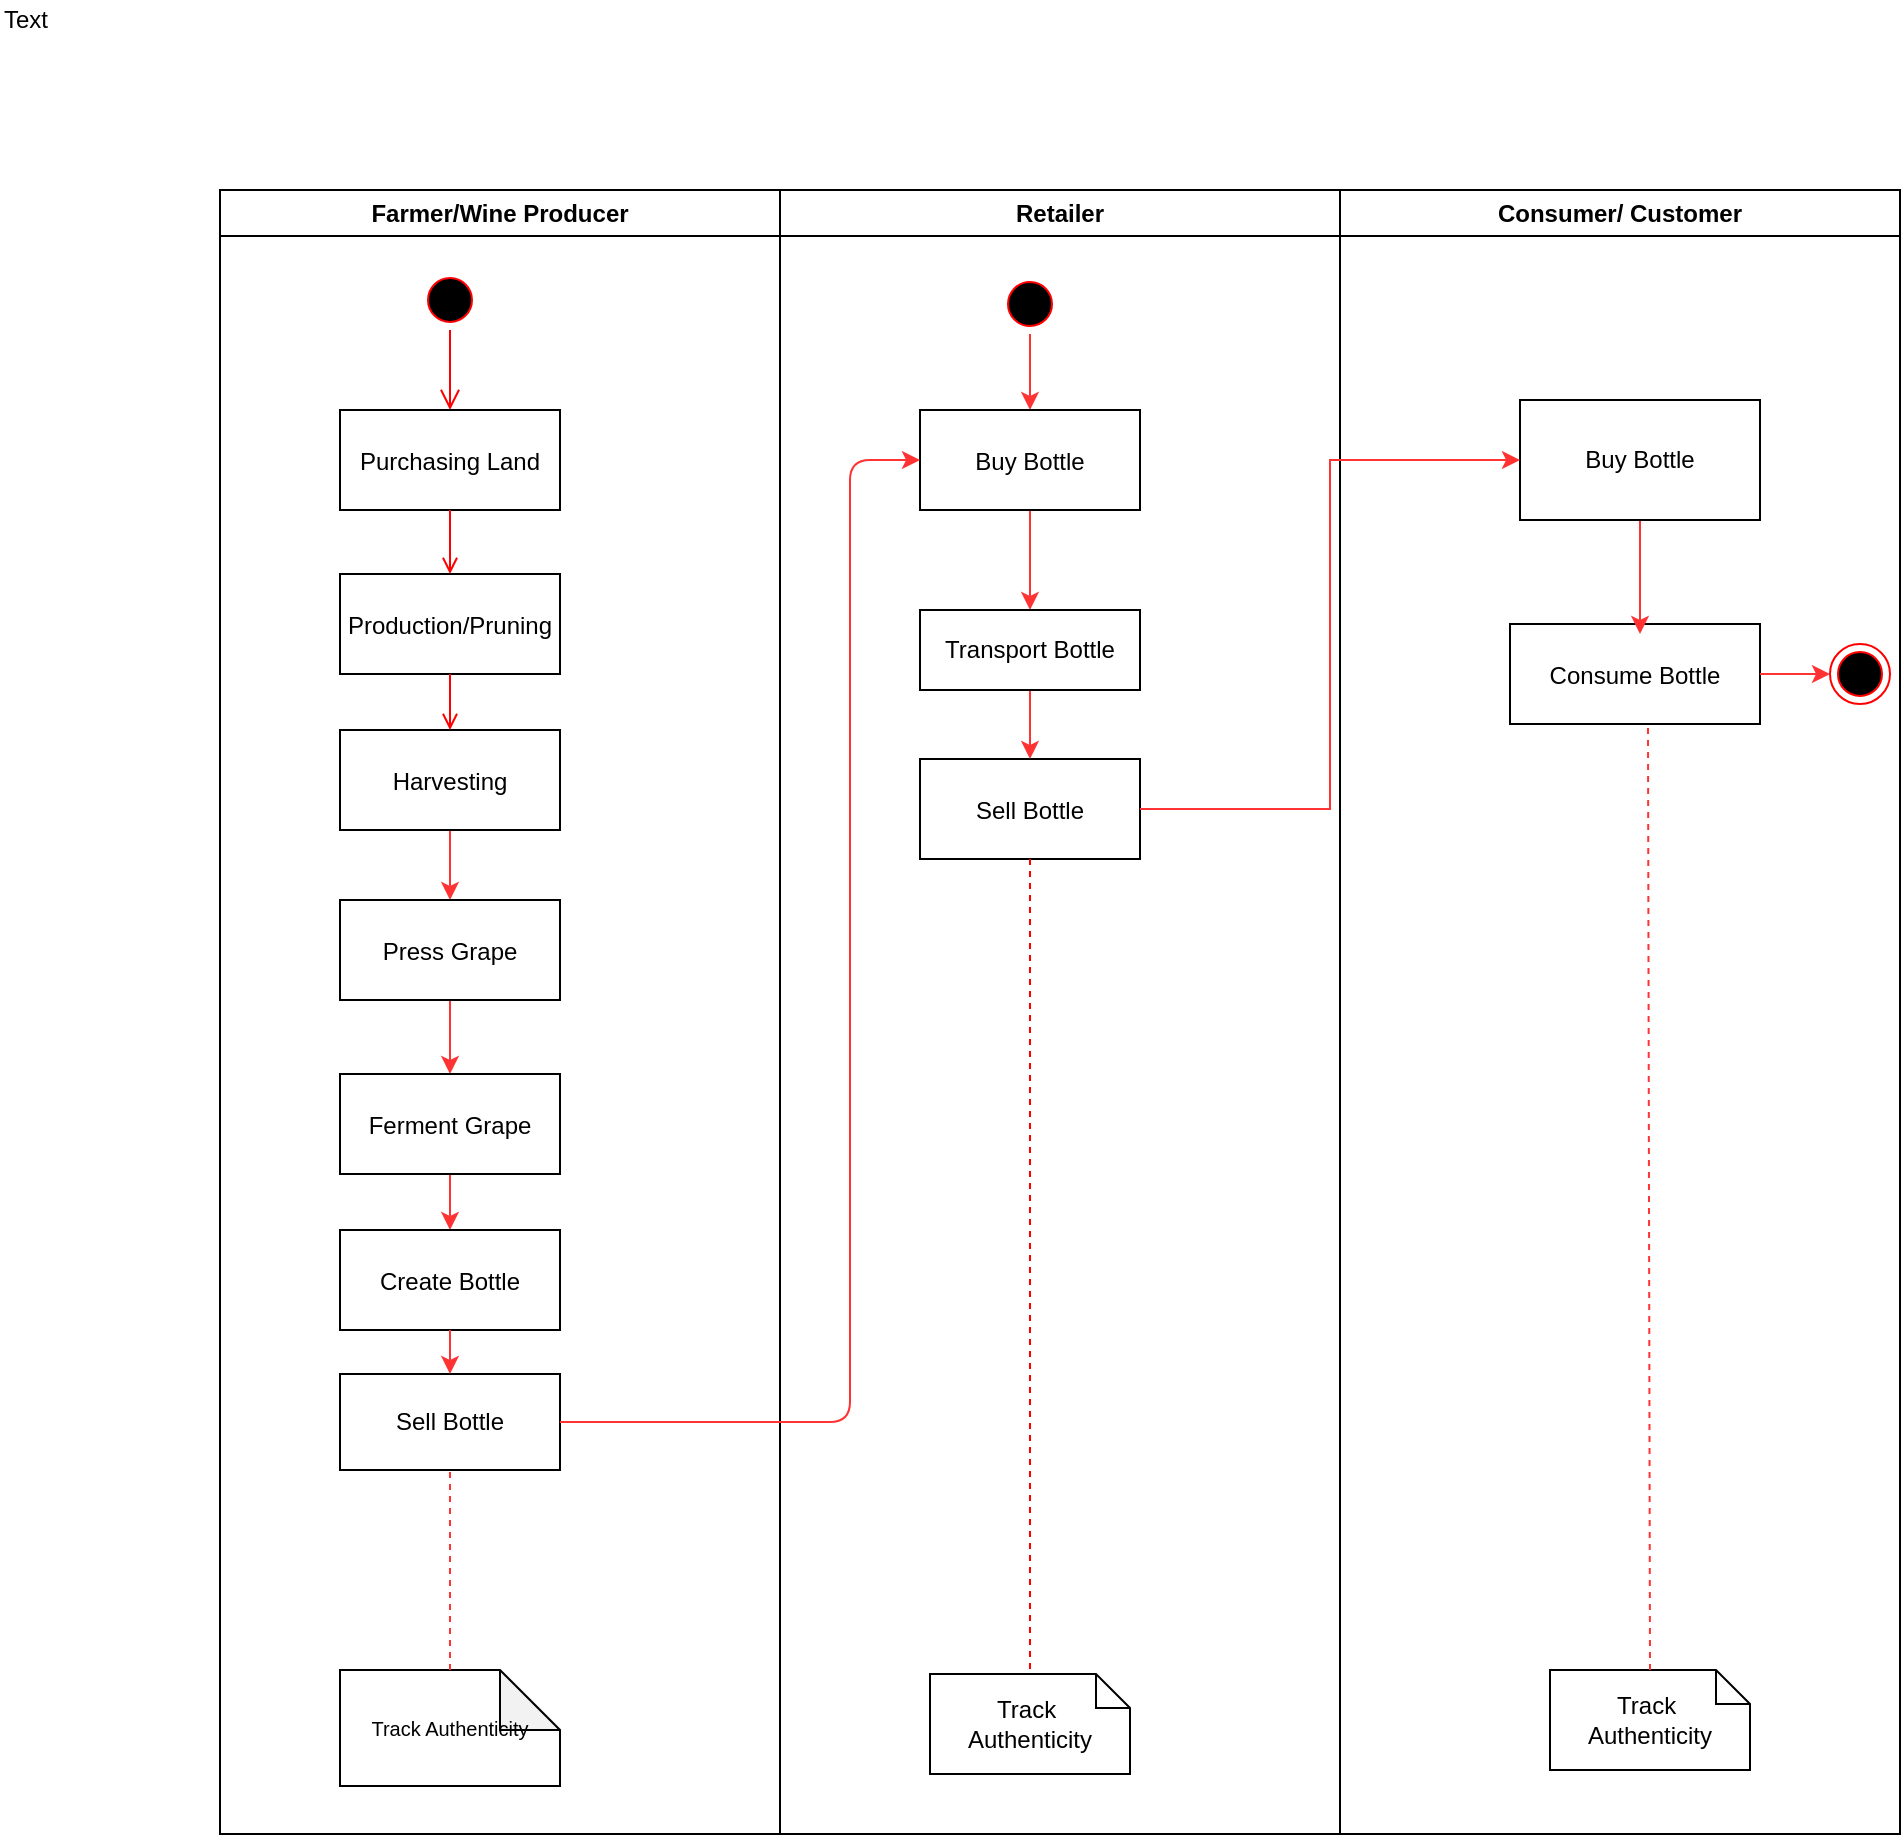<mxfile version="11.3.1" type="google" pages="1"><diagram name="Page-1" id="e7e014a7-5840-1c2e-5031-d8a46d1fe8dd"><mxGraphModel dx="1335" dy="792" grid="1" gridSize="10" guides="1" tooltips="1" connect="1" arrows="1" fold="1" page="1" pageScale="1" pageWidth="1169" pageHeight="826" background="#ffffff" math="0" shadow="0"><root><mxCell id="0"/><mxCell id="1" parent="0"/><mxCell id="2" value="Farmer/Wine Producer" style="swimlane;whiteSpace=wrap" parent="1" vertex="1"><mxGeometry x="165" y="128" width="280" height="822" as="geometry"/></mxCell><mxCell id="SUw4oNuK3cnSJZjunEQ1-49" value="" style="edgeStyle=orthogonalEdgeStyle;rounded=0;orthogonalLoop=1;jettySize=auto;html=1;strokeColor=#FF3333;" edge="1" parent="2" source="10" target="SUw4oNuK3cnSJZjunEQ1-48"><mxGeometry relative="1" as="geometry"/></mxCell><mxCell id="5" value="" style="ellipse;shape=startState;fillColor=#000000;strokeColor=#ff0000;" parent="2" vertex="1"><mxGeometry x="100" y="40" width="30" height="30" as="geometry"/></mxCell><mxCell id="6" value="" style="edgeStyle=elbowEdgeStyle;elbow=horizontal;verticalAlign=bottom;endArrow=open;endSize=8;strokeColor=#FF0000;endFill=1;rounded=0" parent="2" source="5" target="7" edge="1"><mxGeometry x="100" y="40" as="geometry"><mxPoint x="115" y="110" as="targetPoint"/></mxGeometry></mxCell><mxCell id="7" value="Purchasing Land" style="" parent="2" vertex="1"><mxGeometry x="60" y="110" width="110" height="50" as="geometry"/></mxCell><mxCell id="8" value="Production/Pruning" style="" parent="2" vertex="1"><mxGeometry x="60" y="192" width="110" height="50" as="geometry"/></mxCell><mxCell id="9" value="" style="endArrow=open;strokeColor=#FF0000;endFill=1;rounded=0" parent="2" source="7" target="8" edge="1"><mxGeometry relative="1" as="geometry"/></mxCell><mxCell id="10" value="Harvesting" style="" parent="2" vertex="1"><mxGeometry x="60" y="270" width="110" height="50" as="geometry"/></mxCell><mxCell id="SUw4oNuK3cnSJZjunEQ1-51" value="" style="edgeStyle=orthogonalEdgeStyle;rounded=0;orthogonalLoop=1;jettySize=auto;html=1;strokeColor=#FF3333;" edge="1" parent="2" source="SUw4oNuK3cnSJZjunEQ1-48" target="SUw4oNuK3cnSJZjunEQ1-50"><mxGeometry relative="1" as="geometry"/></mxCell><mxCell id="SUw4oNuK3cnSJZjunEQ1-48" value="Press Grape" style="" vertex="1" parent="2"><mxGeometry x="60" y="355" width="110" height="50" as="geometry"/></mxCell><mxCell id="SUw4oNuK3cnSJZjunEQ1-53" value="" style="edgeStyle=orthogonalEdgeStyle;rounded=0;orthogonalLoop=1;jettySize=auto;html=1;strokeColor=#FF3333;" edge="1" parent="2" source="SUw4oNuK3cnSJZjunEQ1-50" target="SUw4oNuK3cnSJZjunEQ1-52"><mxGeometry relative="1" as="geometry"><Array as="points"><mxPoint x="115" y="492"/><mxPoint x="115" y="492"/></Array></mxGeometry></mxCell><mxCell id="SUw4oNuK3cnSJZjunEQ1-50" value="Ferment Grape" style="" vertex="1" parent="2"><mxGeometry x="60" y="442" width="110" height="50" as="geometry"/></mxCell><mxCell id="SUw4oNuK3cnSJZjunEQ1-52" value="Create Bottle" style="" vertex="1" parent="2"><mxGeometry x="60" y="520" width="110" height="50" as="geometry"/></mxCell><mxCell id="11" value="" style="endArrow=open;strokeColor=#FF0000;endFill=1;rounded=0" parent="2" source="8" target="10" edge="1"><mxGeometry relative="1" as="geometry"/></mxCell><mxCell id="SUw4oNuK3cnSJZjunEQ1-54" value="&lt;font style=&quot;font-size: 10px&quot;&gt;Track Authenticity&lt;/font&gt;" style="shape=note;whiteSpace=wrap;html=1;backgroundOutline=1;darkOpacity=0.05;" vertex="1" parent="2"><mxGeometry x="60" y="740" width="110" height="58" as="geometry"/></mxCell><mxCell id="SUw4oNuK3cnSJZjunEQ1-59" value="Sell Bottle" style="rounded=0;whiteSpace=wrap;html=1;" vertex="1" parent="2"><mxGeometry x="60" y="592" width="110" height="48" as="geometry"/></mxCell><mxCell id="SUw4oNuK3cnSJZjunEQ1-60" value="" style="endArrow=classic;html=1;strokeColor=#FF3333;exitX=0.5;exitY=1;exitDx=0;exitDy=0;" edge="1" parent="2" source="SUw4oNuK3cnSJZjunEQ1-52" target="SUw4oNuK3cnSJZjunEQ1-59"><mxGeometry width="50" height="50" relative="1" as="geometry"><mxPoint x="95" y="622" as="sourcePoint"/><mxPoint x="145" y="572" as="targetPoint"/></mxGeometry></mxCell><mxCell id="SUw4oNuK3cnSJZjunEQ1-61" value="" style="endArrow=none;dashed=1;html=1;strokeColor=#FF3333;entryX=0.5;entryY=1;entryDx=0;entryDy=0;exitX=0.5;exitY=0;exitDx=0;exitDy=0;exitPerimeter=0;" edge="1" parent="2" source="SUw4oNuK3cnSJZjunEQ1-54" target="SUw4oNuK3cnSJZjunEQ1-59"><mxGeometry width="50" height="50" relative="1" as="geometry"><mxPoint x="95" y="692" as="sourcePoint"/><mxPoint x="145" y="642" as="targetPoint"/></mxGeometry></mxCell><mxCell id="3" value="Retailer" style="swimlane;whiteSpace=wrap" parent="1" vertex="1"><mxGeometry x="445" y="128" width="280" height="822" as="geometry"/></mxCell><mxCell id="SUw4oNuK3cnSJZjunEQ1-72" style="edgeStyle=orthogonalEdgeStyle;rounded=0;orthogonalLoop=1;jettySize=auto;html=1;strokeColor=#FF3333;" edge="1" parent="3" source="13" target="15"><mxGeometry relative="1" as="geometry"/></mxCell><mxCell id="13" value="" style="ellipse;shape=startState;fillColor=#000000;strokeColor=#ff0000;" parent="3" vertex="1"><mxGeometry x="110" y="42" width="30" height="30" as="geometry"/></mxCell><mxCell id="SUw4oNuK3cnSJZjunEQ1-71" style="edgeStyle=orthogonalEdgeStyle;rounded=0;orthogonalLoop=1;jettySize=auto;html=1;strokeColor=#FF3333;" edge="1" parent="3" source="15" target="SUw4oNuK3cnSJZjunEQ1-70"><mxGeometry relative="1" as="geometry"/></mxCell><mxCell id="15" value="Buy Bottle" style="" parent="3" vertex="1"><mxGeometry x="70" y="110" width="110" height="50" as="geometry"/></mxCell><mxCell id="18" value="Sell Bottle" style="" parent="3" vertex="1"><mxGeometry x="70" y="284.5" width="110" height="50" as="geometry"/></mxCell><mxCell id="31" value="&#10;Track &#10;Authenticity&#10;" style="shape=note;whiteSpace=wrap;size=17" parent="3" vertex="1"><mxGeometry x="75" y="742" width="100" height="50" as="geometry"/></mxCell><mxCell id="32" value="" style="endArrow=none;strokeColor=#FF0000;endFill=0;rounded=0;dashed=1" parent="3" source="18" target="31" edge="1"><mxGeometry relative="1" as="geometry"/></mxCell><mxCell id="SUw4oNuK3cnSJZjunEQ1-74" style="edgeStyle=orthogonalEdgeStyle;rounded=0;orthogonalLoop=1;jettySize=auto;html=1;strokeColor=#FF3333;" edge="1" parent="3" source="SUw4oNuK3cnSJZjunEQ1-70" target="18"><mxGeometry relative="1" as="geometry"/></mxCell><mxCell id="SUw4oNuK3cnSJZjunEQ1-70" value="Transport Bottle" style="rounded=0;whiteSpace=wrap;html=1;" vertex="1" parent="3"><mxGeometry x="70" y="210" width="110" height="40" as="geometry"/></mxCell><mxCell id="4" value="Consumer/ Customer" style="swimlane;whiteSpace=wrap" parent="1" vertex="1"><mxGeometry x="725" y="128" width="280" height="822" as="geometry"/></mxCell><mxCell id="33" value="Consume Bottle" style="" parent="4" vertex="1"><mxGeometry x="85" y="217" width="125" height="50" as="geometry"/></mxCell><mxCell id="38" value="" style="ellipse;shape=endState;fillColor=#000000;strokeColor=#ff0000" parent="4" vertex="1"><mxGeometry x="245" y="227" width="30" height="30" as="geometry"/></mxCell><mxCell id="SUw4oNuK3cnSJZjunEQ1-81" style="edgeStyle=orthogonalEdgeStyle;rounded=0;orthogonalLoop=1;jettySize=auto;html=1;entryX=0.52;entryY=0.1;entryDx=0;entryDy=0;entryPerimeter=0;strokeColor=#FF3333;" edge="1" parent="4" source="SUw4oNuK3cnSJZjunEQ1-75" target="33"><mxGeometry relative="1" as="geometry"/></mxCell><mxCell id="SUw4oNuK3cnSJZjunEQ1-75" value="Buy Bottle" style="rounded=0;whiteSpace=wrap;html=1;" vertex="1" parent="4"><mxGeometry x="90" y="105" width="120" height="60" as="geometry"/></mxCell><mxCell id="SUw4oNuK3cnSJZjunEQ1-47" value="Text" style="text;html=1;resizable=0;points=[];autosize=1;align=left;verticalAlign=top;spacingTop=-4;" vertex="1" parent="1"><mxGeometry x="55" y="33" width="40" height="20" as="geometry"/></mxCell><mxCell id="SUw4oNuK3cnSJZjunEQ1-65" value="" style="endArrow=classic;html=1;strokeColor=#FF3333;exitX=1;exitY=0.5;exitDx=0;exitDy=0;entryX=0;entryY=0.5;entryDx=0;entryDy=0;" edge="1" parent="1" source="SUw4oNuK3cnSJZjunEQ1-59" target="15"><mxGeometry width="50" height="50" relative="1" as="geometry"><mxPoint x="340" y="770" as="sourcePoint"/><mxPoint x="390" y="720" as="targetPoint"/><Array as="points"><mxPoint x="480" y="744"/><mxPoint x="480" y="263"/></Array></mxGeometry></mxCell><mxCell id="SUw4oNuK3cnSJZjunEQ1-78" style="edgeStyle=orthogonalEdgeStyle;rounded=0;orthogonalLoop=1;jettySize=auto;html=1;entryX=0;entryY=0.5;entryDx=0;entryDy=0;strokeColor=#FF3333;" edge="1" parent="1" source="18" target="SUw4oNuK3cnSJZjunEQ1-75"><mxGeometry relative="1" as="geometry"/></mxCell><mxCell id="SUw4oNuK3cnSJZjunEQ1-85" style="edgeStyle=orthogonalEdgeStyle;rounded=0;orthogonalLoop=1;jettySize=auto;html=1;strokeColor=#FF3333;" edge="1" parent="1" source="33"><mxGeometry relative="1" as="geometry"><mxPoint x="970" y="370.0" as="targetPoint"/></mxGeometry></mxCell><mxCell id="SUw4oNuK3cnSJZjunEQ1-86" value="&#10;Track &#10;Authenticity&#10;" style="shape=note;whiteSpace=wrap;size=17" vertex="1" parent="1"><mxGeometry x="830" y="868" width="100" height="50" as="geometry"/></mxCell><mxCell id="SUw4oNuK3cnSJZjunEQ1-87" value="" style="endArrow=none;dashed=1;html=1;strokeColor=#FF3333;entryX=0.552;entryY=1.021;entryDx=0;entryDy=0;entryPerimeter=0;exitX=0.5;exitY=0;exitDx=0;exitDy=0;exitPerimeter=0;" edge="1" parent="1" source="SUw4oNuK3cnSJZjunEQ1-86" target="33"><mxGeometry width="50" height="50" relative="1" as="geometry"><mxPoint x="873" y="860" as="sourcePoint"/><mxPoint x="870" y="400" as="targetPoint"/></mxGeometry></mxCell></root></mxGraphModel></diagram></mxfile>